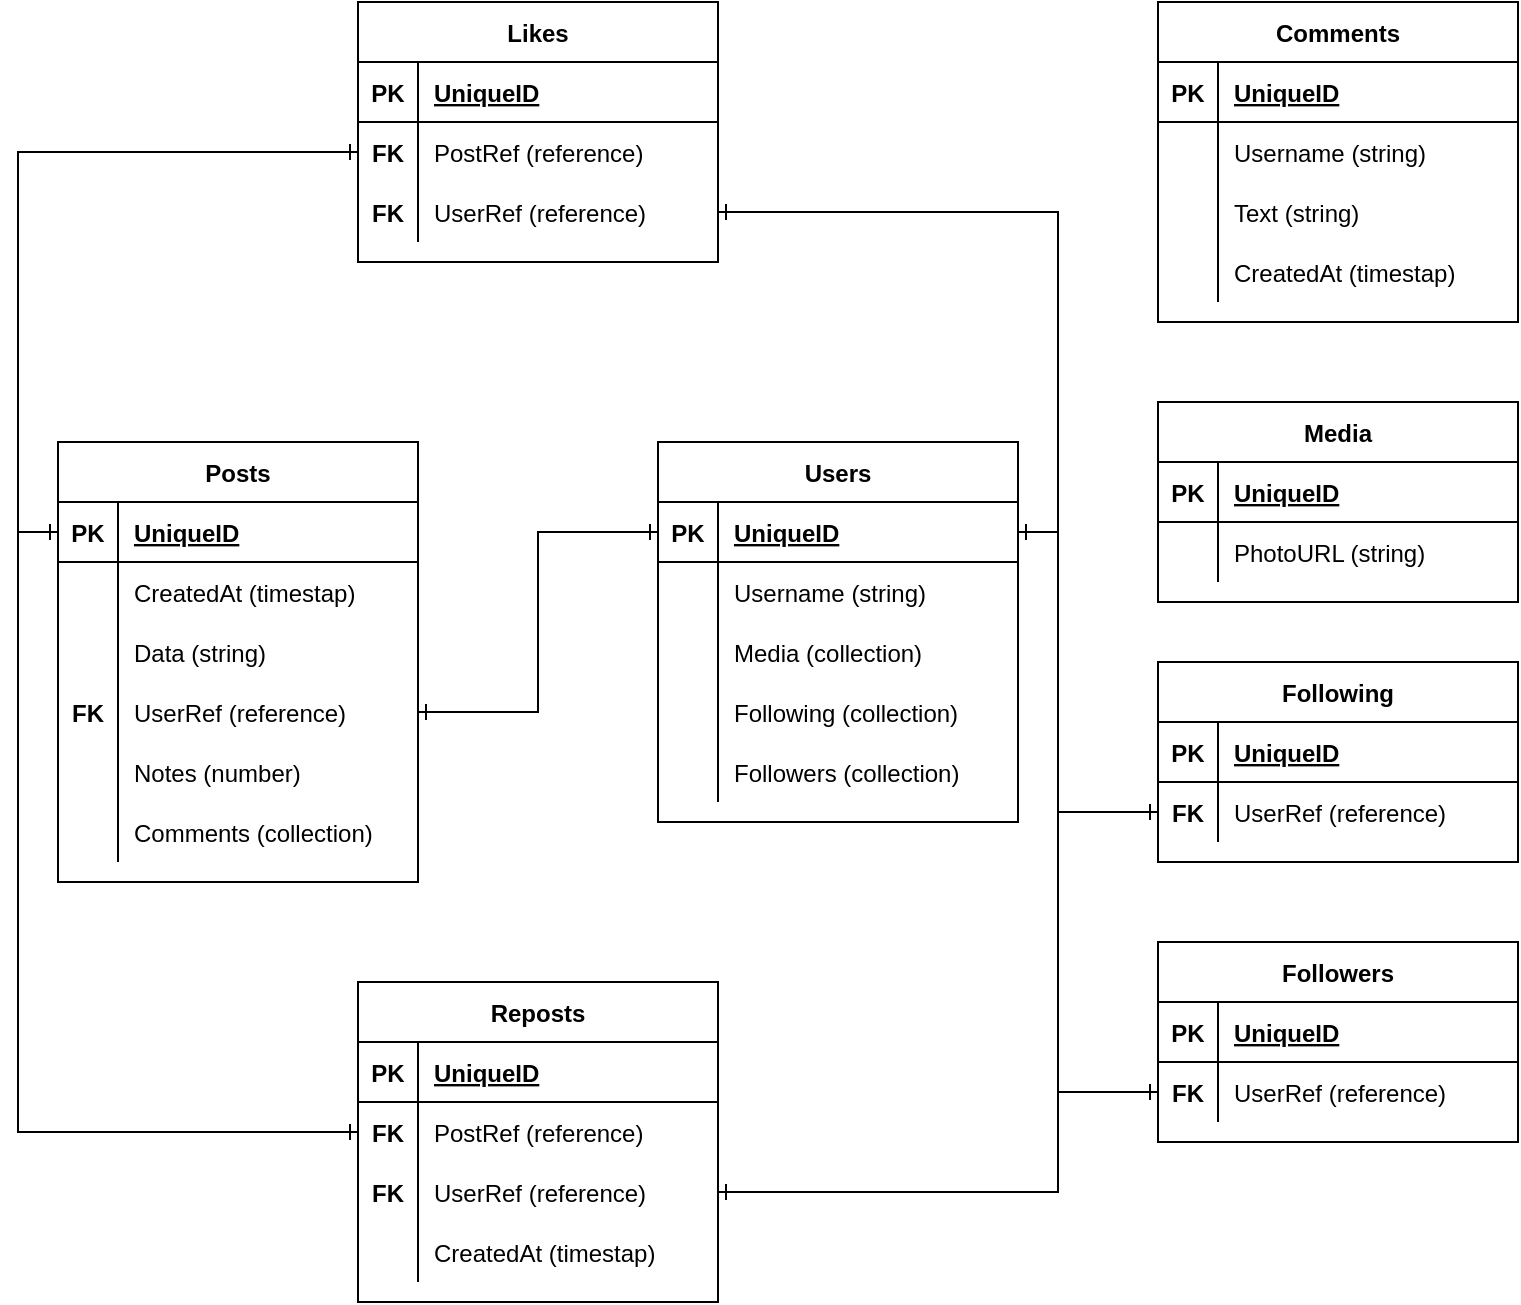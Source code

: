 <mxfile version="14.5.1" type="device"><diagram name="Page-1" id="e56a1550-8fbb-45ad-956c-1786394a9013"><mxGraphModel dx="1673" dy="1851" grid="1" gridSize="10" guides="1" tooltips="1" connect="1" arrows="1" fold="1" page="1" pageScale="1" pageWidth="1100" pageHeight="850" background="#ffffff" math="0" shadow="0"><root><mxCell id="0"/><mxCell id="1" parent="0"/><mxCell id="nrIOLG8lfCSA8BzkESVd-1" value="Posts" style="shape=table;startSize=30;container=1;collapsible=1;childLayout=tableLayout;fixedRows=1;rowLines=0;fontStyle=1;align=center;resizeLast=1;" vertex="1" parent="1"><mxGeometry x="130" y="140" width="180" height="220" as="geometry"/></mxCell><mxCell id="nrIOLG8lfCSA8BzkESVd-2" value="" style="shape=partialRectangle;collapsible=0;dropTarget=0;pointerEvents=0;fillColor=none;top=0;left=0;bottom=1;right=0;points=[[0,0.5],[1,0.5]];portConstraint=eastwest;" vertex="1" parent="nrIOLG8lfCSA8BzkESVd-1"><mxGeometry y="30" width="180" height="30" as="geometry"/></mxCell><mxCell id="nrIOLG8lfCSA8BzkESVd-3" value="PK" style="shape=partialRectangle;connectable=0;fillColor=none;top=0;left=0;bottom=0;right=0;fontStyle=1;overflow=hidden;" vertex="1" parent="nrIOLG8lfCSA8BzkESVd-2"><mxGeometry width="30" height="30" as="geometry"/></mxCell><mxCell id="nrIOLG8lfCSA8BzkESVd-4" value="UniqueID" style="shape=partialRectangle;connectable=0;fillColor=none;top=0;left=0;bottom=0;right=0;align=left;spacingLeft=6;fontStyle=5;overflow=hidden;" vertex="1" parent="nrIOLG8lfCSA8BzkESVd-2"><mxGeometry x="30" width="150" height="30" as="geometry"/></mxCell><mxCell id="nrIOLG8lfCSA8BzkESVd-5" value="" style="shape=partialRectangle;collapsible=0;dropTarget=0;pointerEvents=0;fillColor=none;top=0;left=0;bottom=0;right=0;points=[[0,0.5],[1,0.5]];portConstraint=eastwest;" vertex="1" parent="nrIOLG8lfCSA8BzkESVd-1"><mxGeometry y="60" width="180" height="30" as="geometry"/></mxCell><mxCell id="nrIOLG8lfCSA8BzkESVd-6" value="" style="shape=partialRectangle;connectable=0;fillColor=none;top=0;left=0;bottom=0;right=0;editable=1;overflow=hidden;" vertex="1" parent="nrIOLG8lfCSA8BzkESVd-5"><mxGeometry width="30" height="30" as="geometry"/></mxCell><mxCell id="nrIOLG8lfCSA8BzkESVd-7" value="CreatedAt (timestap)" style="shape=partialRectangle;connectable=0;fillColor=none;top=0;left=0;bottom=0;right=0;align=left;spacingLeft=6;overflow=hidden;" vertex="1" parent="nrIOLG8lfCSA8BzkESVd-5"><mxGeometry x="30" width="150" height="30" as="geometry"/></mxCell><mxCell id="nrIOLG8lfCSA8BzkESVd-8" value="" style="shape=partialRectangle;collapsible=0;dropTarget=0;pointerEvents=0;fillColor=none;top=0;left=0;bottom=0;right=0;points=[[0,0.5],[1,0.5]];portConstraint=eastwest;" vertex="1" parent="nrIOLG8lfCSA8BzkESVd-1"><mxGeometry y="90" width="180" height="30" as="geometry"/></mxCell><mxCell id="nrIOLG8lfCSA8BzkESVd-9" value="" style="shape=partialRectangle;connectable=0;fillColor=none;top=0;left=0;bottom=0;right=0;editable=1;overflow=hidden;" vertex="1" parent="nrIOLG8lfCSA8BzkESVd-8"><mxGeometry width="30" height="30" as="geometry"/></mxCell><mxCell id="nrIOLG8lfCSA8BzkESVd-10" value="Data (string)" style="shape=partialRectangle;connectable=0;fillColor=none;top=0;left=0;bottom=0;right=0;align=left;spacingLeft=6;overflow=hidden;" vertex="1" parent="nrIOLG8lfCSA8BzkESVd-8"><mxGeometry x="30" width="150" height="30" as="geometry"/></mxCell><mxCell id="nrIOLG8lfCSA8BzkESVd-11" value="" style="shape=partialRectangle;collapsible=0;dropTarget=0;pointerEvents=0;fillColor=none;top=0;left=0;bottom=0;right=0;points=[[0,0.5],[1,0.5]];portConstraint=eastwest;" vertex="1" parent="nrIOLG8lfCSA8BzkESVd-1"><mxGeometry y="120" width="180" height="30" as="geometry"/></mxCell><mxCell id="nrIOLG8lfCSA8BzkESVd-12" value="FK" style="shape=partialRectangle;connectable=0;fillColor=none;top=0;left=0;bottom=0;right=0;editable=1;overflow=hidden;fontStyle=1" vertex="1" parent="nrIOLG8lfCSA8BzkESVd-11"><mxGeometry width="30" height="30" as="geometry"/></mxCell><mxCell id="nrIOLG8lfCSA8BzkESVd-13" value="UserRef (reference)" style="shape=partialRectangle;connectable=0;fillColor=none;top=0;left=0;bottom=0;right=0;align=left;spacingLeft=6;overflow=hidden;" vertex="1" parent="nrIOLG8lfCSA8BzkESVd-11"><mxGeometry x="30" width="150" height="30" as="geometry"/></mxCell><mxCell id="nrIOLG8lfCSA8BzkESVd-73" value="" style="shape=partialRectangle;collapsible=0;dropTarget=0;pointerEvents=0;fillColor=none;top=0;left=0;bottom=0;right=0;points=[[0,0.5],[1,0.5]];portConstraint=eastwest;" vertex="1" parent="nrIOLG8lfCSA8BzkESVd-1"><mxGeometry y="150" width="180" height="30" as="geometry"/></mxCell><mxCell id="nrIOLG8lfCSA8BzkESVd-74" value="" style="shape=partialRectangle;connectable=0;fillColor=none;top=0;left=0;bottom=0;right=0;editable=1;overflow=hidden;" vertex="1" parent="nrIOLG8lfCSA8BzkESVd-73"><mxGeometry width="30" height="30" as="geometry"/></mxCell><mxCell id="nrIOLG8lfCSA8BzkESVd-75" value="Notes (number)" style="shape=partialRectangle;connectable=0;fillColor=none;top=0;left=0;bottom=0;right=0;align=left;spacingLeft=6;overflow=hidden;" vertex="1" parent="nrIOLG8lfCSA8BzkESVd-73"><mxGeometry x="30" width="150" height="30" as="geometry"/></mxCell><mxCell id="nrIOLG8lfCSA8BzkESVd-95" value="" style="shape=partialRectangle;collapsible=0;dropTarget=0;pointerEvents=0;fillColor=none;top=0;left=0;bottom=0;right=0;points=[[0,0.5],[1,0.5]];portConstraint=eastwest;" vertex="1" parent="nrIOLG8lfCSA8BzkESVd-1"><mxGeometry y="180" width="180" height="30" as="geometry"/></mxCell><mxCell id="nrIOLG8lfCSA8BzkESVd-96" value="" style="shape=partialRectangle;connectable=0;fillColor=none;top=0;left=0;bottom=0;right=0;editable=1;overflow=hidden;" vertex="1" parent="nrIOLG8lfCSA8BzkESVd-95"><mxGeometry width="30" height="30" as="geometry"/></mxCell><mxCell id="nrIOLG8lfCSA8BzkESVd-97" value="Comments (collection)" style="shape=partialRectangle;connectable=0;fillColor=none;top=0;left=0;bottom=0;right=0;align=left;spacingLeft=6;overflow=hidden;" vertex="1" parent="nrIOLG8lfCSA8BzkESVd-95"><mxGeometry x="30" width="150" height="30" as="geometry"/></mxCell><mxCell id="nrIOLG8lfCSA8BzkESVd-14" value="Users" style="shape=table;startSize=30;container=1;collapsible=1;childLayout=tableLayout;fixedRows=1;rowLines=0;fontStyle=1;align=center;resizeLast=1;" vertex="1" parent="1"><mxGeometry x="430" y="140" width="180" height="190" as="geometry"/></mxCell><mxCell id="nrIOLG8lfCSA8BzkESVd-15" value="" style="shape=partialRectangle;collapsible=0;dropTarget=0;pointerEvents=0;fillColor=none;top=0;left=0;bottom=1;right=0;points=[[0,0.5],[1,0.5]];portConstraint=eastwest;" vertex="1" parent="nrIOLG8lfCSA8BzkESVd-14"><mxGeometry y="30" width="180" height="30" as="geometry"/></mxCell><mxCell id="nrIOLG8lfCSA8BzkESVd-16" value="PK" style="shape=partialRectangle;connectable=0;fillColor=none;top=0;left=0;bottom=0;right=0;fontStyle=1;overflow=hidden;" vertex="1" parent="nrIOLG8lfCSA8BzkESVd-15"><mxGeometry width="30" height="30" as="geometry"/></mxCell><mxCell id="nrIOLG8lfCSA8BzkESVd-17" value="UniqueID" style="shape=partialRectangle;connectable=0;fillColor=none;top=0;left=0;bottom=0;right=0;align=left;spacingLeft=6;fontStyle=5;overflow=hidden;" vertex="1" parent="nrIOLG8lfCSA8BzkESVd-15"><mxGeometry x="30" width="150" height="30" as="geometry"/></mxCell><mxCell id="nrIOLG8lfCSA8BzkESVd-18" value="" style="shape=partialRectangle;collapsible=0;dropTarget=0;pointerEvents=0;fillColor=none;top=0;left=0;bottom=0;right=0;points=[[0,0.5],[1,0.5]];portConstraint=eastwest;" vertex="1" parent="nrIOLG8lfCSA8BzkESVd-14"><mxGeometry y="60" width="180" height="30" as="geometry"/></mxCell><mxCell id="nrIOLG8lfCSA8BzkESVd-19" value="" style="shape=partialRectangle;connectable=0;fillColor=none;top=0;left=0;bottom=0;right=0;editable=1;overflow=hidden;" vertex="1" parent="nrIOLG8lfCSA8BzkESVd-18"><mxGeometry width="30" height="30" as="geometry"/></mxCell><mxCell id="nrIOLG8lfCSA8BzkESVd-20" value="Username (string)" style="shape=partialRectangle;connectable=0;fillColor=none;top=0;left=0;bottom=0;right=0;align=left;spacingLeft=6;overflow=hidden;" vertex="1" parent="nrIOLG8lfCSA8BzkESVd-18"><mxGeometry x="30" width="150" height="30" as="geometry"/></mxCell><mxCell id="nrIOLG8lfCSA8BzkESVd-24" value="" style="shape=partialRectangle;collapsible=0;dropTarget=0;pointerEvents=0;fillColor=none;top=0;left=0;bottom=0;right=0;points=[[0,0.5],[1,0.5]];portConstraint=eastwest;" vertex="1" parent="nrIOLG8lfCSA8BzkESVd-14"><mxGeometry y="90" width="180" height="30" as="geometry"/></mxCell><mxCell id="nrIOLG8lfCSA8BzkESVd-25" value="" style="shape=partialRectangle;connectable=0;fillColor=none;top=0;left=0;bottom=0;right=0;editable=1;overflow=hidden;" vertex="1" parent="nrIOLG8lfCSA8BzkESVd-24"><mxGeometry width="30" height="30" as="geometry"/></mxCell><mxCell id="nrIOLG8lfCSA8BzkESVd-26" value="Media (collection)" style="shape=partialRectangle;connectable=0;fillColor=none;top=0;left=0;bottom=0;right=0;align=left;spacingLeft=6;overflow=hidden;" vertex="1" parent="nrIOLG8lfCSA8BzkESVd-24"><mxGeometry x="30" width="150" height="30" as="geometry"/></mxCell><mxCell id="nrIOLG8lfCSA8BzkESVd-89" value="" style="shape=partialRectangle;collapsible=0;dropTarget=0;pointerEvents=0;fillColor=none;top=0;left=0;bottom=0;right=0;points=[[0,0.5],[1,0.5]];portConstraint=eastwest;" vertex="1" parent="nrIOLG8lfCSA8BzkESVd-14"><mxGeometry y="120" width="180" height="30" as="geometry"/></mxCell><mxCell id="nrIOLG8lfCSA8BzkESVd-90" value="" style="shape=partialRectangle;connectable=0;fillColor=none;top=0;left=0;bottom=0;right=0;editable=1;overflow=hidden;" vertex="1" parent="nrIOLG8lfCSA8BzkESVd-89"><mxGeometry width="30" height="30" as="geometry"/></mxCell><mxCell id="nrIOLG8lfCSA8BzkESVd-91" value="Following (collection)" style="shape=partialRectangle;connectable=0;fillColor=none;top=0;left=0;bottom=0;right=0;align=left;spacingLeft=6;overflow=hidden;" vertex="1" parent="nrIOLG8lfCSA8BzkESVd-89"><mxGeometry x="30" width="150" height="30" as="geometry"/></mxCell><mxCell id="nrIOLG8lfCSA8BzkESVd-92" value="" style="shape=partialRectangle;collapsible=0;dropTarget=0;pointerEvents=0;fillColor=none;top=0;left=0;bottom=0;right=0;points=[[0,0.5],[1,0.5]];portConstraint=eastwest;" vertex="1" parent="nrIOLG8lfCSA8BzkESVd-14"><mxGeometry y="150" width="180" height="30" as="geometry"/></mxCell><mxCell id="nrIOLG8lfCSA8BzkESVd-93" value="" style="shape=partialRectangle;connectable=0;fillColor=none;top=0;left=0;bottom=0;right=0;editable=1;overflow=hidden;" vertex="1" parent="nrIOLG8lfCSA8BzkESVd-92"><mxGeometry width="30" height="30" as="geometry"/></mxCell><mxCell id="nrIOLG8lfCSA8BzkESVd-94" value="Followers (collection)" style="shape=partialRectangle;connectable=0;fillColor=none;top=0;left=0;bottom=0;right=0;align=left;spacingLeft=6;overflow=hidden;" vertex="1" parent="nrIOLG8lfCSA8BzkESVd-92"><mxGeometry x="30" width="150" height="30" as="geometry"/></mxCell><mxCell id="nrIOLG8lfCSA8BzkESVd-40" value="Likes" style="shape=table;startSize=30;container=1;collapsible=1;childLayout=tableLayout;fixedRows=1;rowLines=0;fontStyle=1;align=center;resizeLast=1;" vertex="1" parent="1"><mxGeometry x="280" y="-80" width="180" height="130" as="geometry"/></mxCell><mxCell id="nrIOLG8lfCSA8BzkESVd-41" value="" style="shape=partialRectangle;collapsible=0;dropTarget=0;pointerEvents=0;fillColor=none;top=0;left=0;bottom=1;right=0;points=[[0,0.5],[1,0.5]];portConstraint=eastwest;" vertex="1" parent="nrIOLG8lfCSA8BzkESVd-40"><mxGeometry y="30" width="180" height="30" as="geometry"/></mxCell><mxCell id="nrIOLG8lfCSA8BzkESVd-42" value="PK" style="shape=partialRectangle;connectable=0;fillColor=none;top=0;left=0;bottom=0;right=0;fontStyle=1;overflow=hidden;" vertex="1" parent="nrIOLG8lfCSA8BzkESVd-41"><mxGeometry width="30" height="30" as="geometry"/></mxCell><mxCell id="nrIOLG8lfCSA8BzkESVd-43" value="UniqueID" style="shape=partialRectangle;connectable=0;fillColor=none;top=0;left=0;bottom=0;right=0;align=left;spacingLeft=6;fontStyle=5;overflow=hidden;" vertex="1" parent="nrIOLG8lfCSA8BzkESVd-41"><mxGeometry x="30" width="150" height="30" as="geometry"/></mxCell><mxCell id="nrIOLG8lfCSA8BzkESVd-44" value="" style="shape=partialRectangle;collapsible=0;dropTarget=0;pointerEvents=0;fillColor=none;top=0;left=0;bottom=0;right=0;points=[[0,0.5],[1,0.5]];portConstraint=eastwest;" vertex="1" parent="nrIOLG8lfCSA8BzkESVd-40"><mxGeometry y="60" width="180" height="30" as="geometry"/></mxCell><mxCell id="nrIOLG8lfCSA8BzkESVd-45" value="FK" style="shape=partialRectangle;connectable=0;fillColor=none;top=0;left=0;bottom=0;right=0;editable=1;overflow=hidden;fontStyle=1" vertex="1" parent="nrIOLG8lfCSA8BzkESVd-44"><mxGeometry width="30" height="30" as="geometry"/></mxCell><mxCell id="nrIOLG8lfCSA8BzkESVd-46" value="PostRef (reference)" style="shape=partialRectangle;connectable=0;fillColor=none;top=0;left=0;bottom=0;right=0;align=left;spacingLeft=6;overflow=hidden;" vertex="1" parent="nrIOLG8lfCSA8BzkESVd-44"><mxGeometry x="30" width="150" height="30" as="geometry"/></mxCell><mxCell id="nrIOLG8lfCSA8BzkESVd-47" value="" style="shape=partialRectangle;collapsible=0;dropTarget=0;pointerEvents=0;fillColor=none;top=0;left=0;bottom=0;right=0;points=[[0,0.5],[1,0.5]];portConstraint=eastwest;" vertex="1" parent="nrIOLG8lfCSA8BzkESVd-40"><mxGeometry y="90" width="180" height="30" as="geometry"/></mxCell><mxCell id="nrIOLG8lfCSA8BzkESVd-48" value="FK" style="shape=partialRectangle;connectable=0;fillColor=none;top=0;left=0;bottom=0;right=0;editable=1;overflow=hidden;fontStyle=1" vertex="1" parent="nrIOLG8lfCSA8BzkESVd-47"><mxGeometry width="30" height="30" as="geometry"/></mxCell><mxCell id="nrIOLG8lfCSA8BzkESVd-49" value="UserRef (reference)" style="shape=partialRectangle;connectable=0;fillColor=none;top=0;left=0;bottom=0;right=0;align=left;spacingLeft=6;overflow=hidden;" vertex="1" parent="nrIOLG8lfCSA8BzkESVd-47"><mxGeometry x="30" width="150" height="30" as="geometry"/></mxCell><mxCell id="nrIOLG8lfCSA8BzkESVd-53" value="Reposts" style="shape=table;startSize=30;container=1;collapsible=1;childLayout=tableLayout;fixedRows=1;rowLines=0;fontStyle=1;align=center;resizeLast=1;" vertex="1" parent="1"><mxGeometry x="280" y="410" width="180" height="160" as="geometry"/></mxCell><mxCell id="nrIOLG8lfCSA8BzkESVd-54" value="" style="shape=partialRectangle;collapsible=0;dropTarget=0;pointerEvents=0;fillColor=none;top=0;left=0;bottom=1;right=0;points=[[0,0.5],[1,0.5]];portConstraint=eastwest;" vertex="1" parent="nrIOLG8lfCSA8BzkESVd-53"><mxGeometry y="30" width="180" height="30" as="geometry"/></mxCell><mxCell id="nrIOLG8lfCSA8BzkESVd-55" value="PK" style="shape=partialRectangle;connectable=0;fillColor=none;top=0;left=0;bottom=0;right=0;fontStyle=1;overflow=hidden;" vertex="1" parent="nrIOLG8lfCSA8BzkESVd-54"><mxGeometry width="30" height="30" as="geometry"/></mxCell><mxCell id="nrIOLG8lfCSA8BzkESVd-56" value="UniqueID" style="shape=partialRectangle;connectable=0;fillColor=none;top=0;left=0;bottom=0;right=0;align=left;spacingLeft=6;fontStyle=5;overflow=hidden;" vertex="1" parent="nrIOLG8lfCSA8BzkESVd-54"><mxGeometry x="30" width="150" height="30" as="geometry"/></mxCell><mxCell id="nrIOLG8lfCSA8BzkESVd-57" value="" style="shape=partialRectangle;collapsible=0;dropTarget=0;pointerEvents=0;fillColor=none;top=0;left=0;bottom=0;right=0;points=[[0,0.5],[1,0.5]];portConstraint=eastwest;" vertex="1" parent="nrIOLG8lfCSA8BzkESVd-53"><mxGeometry y="60" width="180" height="30" as="geometry"/></mxCell><mxCell id="nrIOLG8lfCSA8BzkESVd-58" value="FK" style="shape=partialRectangle;connectable=0;fillColor=none;top=0;left=0;bottom=0;right=0;editable=1;overflow=hidden;fontStyle=1" vertex="1" parent="nrIOLG8lfCSA8BzkESVd-57"><mxGeometry width="30" height="30" as="geometry"/></mxCell><mxCell id="nrIOLG8lfCSA8BzkESVd-59" value="PostRef (reference)" style="shape=partialRectangle;connectable=0;fillColor=none;top=0;left=0;bottom=0;right=0;align=left;spacingLeft=6;overflow=hidden;" vertex="1" parent="nrIOLG8lfCSA8BzkESVd-57"><mxGeometry x="30" width="150" height="30" as="geometry"/></mxCell><mxCell id="nrIOLG8lfCSA8BzkESVd-60" value="" style="shape=partialRectangle;collapsible=0;dropTarget=0;pointerEvents=0;fillColor=none;top=0;left=0;bottom=0;right=0;points=[[0,0.5],[1,0.5]];portConstraint=eastwest;" vertex="1" parent="nrIOLG8lfCSA8BzkESVd-53"><mxGeometry y="90" width="180" height="30" as="geometry"/></mxCell><mxCell id="nrIOLG8lfCSA8BzkESVd-61" value="FK" style="shape=partialRectangle;connectable=0;fillColor=none;top=0;left=0;bottom=0;right=0;editable=1;overflow=hidden;fontStyle=1" vertex="1" parent="nrIOLG8lfCSA8BzkESVd-60"><mxGeometry width="30" height="30" as="geometry"/></mxCell><mxCell id="nrIOLG8lfCSA8BzkESVd-62" value="UserRef (reference)" style="shape=partialRectangle;connectable=0;fillColor=none;top=0;left=0;bottom=0;right=0;align=left;spacingLeft=6;overflow=hidden;" vertex="1" parent="nrIOLG8lfCSA8BzkESVd-60"><mxGeometry x="30" width="150" height="30" as="geometry"/></mxCell><mxCell id="nrIOLG8lfCSA8BzkESVd-70" value="" style="shape=partialRectangle;collapsible=0;dropTarget=0;pointerEvents=0;fillColor=none;top=0;left=0;bottom=0;right=0;points=[[0,0.5],[1,0.5]];portConstraint=eastwest;" vertex="1" parent="nrIOLG8lfCSA8BzkESVd-53"><mxGeometry y="120" width="180" height="30" as="geometry"/></mxCell><mxCell id="nrIOLG8lfCSA8BzkESVd-71" value="" style="shape=partialRectangle;connectable=0;fillColor=none;top=0;left=0;bottom=0;right=0;editable=1;overflow=hidden;" vertex="1" parent="nrIOLG8lfCSA8BzkESVd-70"><mxGeometry width="30" height="30" as="geometry"/></mxCell><mxCell id="nrIOLG8lfCSA8BzkESVd-72" value="CreatedAt (timestap)" style="shape=partialRectangle;connectable=0;fillColor=none;top=0;left=0;bottom=0;right=0;align=left;spacingLeft=6;overflow=hidden;" vertex="1" parent="nrIOLG8lfCSA8BzkESVd-70"><mxGeometry x="30" width="150" height="30" as="geometry"/></mxCell><mxCell id="nrIOLG8lfCSA8BzkESVd-67" style="edgeStyle=orthogonalEdgeStyle;rounded=0;orthogonalLoop=1;jettySize=auto;html=1;entryX=0;entryY=0.5;entryDx=0;entryDy=0;endArrow=ERone;endFill=0;startArrow=ERone;startFill=0;" edge="1" parent="1" source="nrIOLG8lfCSA8BzkESVd-11" target="nrIOLG8lfCSA8BzkESVd-15"><mxGeometry relative="1" as="geometry"/></mxCell><mxCell id="nrIOLG8lfCSA8BzkESVd-68" style="edgeStyle=orthogonalEdgeStyle;rounded=0;orthogonalLoop=1;jettySize=auto;html=1;entryX=0;entryY=0.5;entryDx=0;entryDy=0;startArrow=ERone;startFill=0;endArrow=ERone;endFill=0;" edge="1" parent="1" source="nrIOLG8lfCSA8BzkESVd-57" target="nrIOLG8lfCSA8BzkESVd-2"><mxGeometry relative="1" as="geometry"/></mxCell><mxCell id="nrIOLG8lfCSA8BzkESVd-69" style="edgeStyle=orthogonalEdgeStyle;rounded=0;orthogonalLoop=1;jettySize=auto;html=1;entryX=1;entryY=0.5;entryDx=0;entryDy=0;startArrow=ERone;startFill=0;endArrow=ERone;endFill=0;" edge="1" parent="1" source="nrIOLG8lfCSA8BzkESVd-60" target="nrIOLG8lfCSA8BzkESVd-15"><mxGeometry relative="1" as="geometry"/></mxCell><mxCell id="nrIOLG8lfCSA8BzkESVd-98" style="edgeStyle=orthogonalEdgeStyle;rounded=0;orthogonalLoop=1;jettySize=auto;html=1;exitX=0;exitY=0.5;exitDx=0;exitDy=0;entryX=0;entryY=0.5;entryDx=0;entryDy=0;startArrow=ERone;startFill=0;endArrow=ERone;endFill=0;" edge="1" parent="1" source="nrIOLG8lfCSA8BzkESVd-44" target="nrIOLG8lfCSA8BzkESVd-2"><mxGeometry relative="1" as="geometry"/></mxCell><mxCell id="nrIOLG8lfCSA8BzkESVd-99" style="edgeStyle=orthogonalEdgeStyle;rounded=0;orthogonalLoop=1;jettySize=auto;html=1;entryX=1;entryY=0.5;entryDx=0;entryDy=0;startArrow=ERone;startFill=0;endArrow=ERone;endFill=0;" edge="1" parent="1" source="nrIOLG8lfCSA8BzkESVd-47" target="nrIOLG8lfCSA8BzkESVd-15"><mxGeometry relative="1" as="geometry"/></mxCell><mxCell id="nrIOLG8lfCSA8BzkESVd-100" value="Comments" style="shape=table;startSize=30;container=1;collapsible=1;childLayout=tableLayout;fixedRows=1;rowLines=0;fontStyle=1;align=center;resizeLast=1;" vertex="1" parent="1"><mxGeometry x="680" y="-80" width="180" height="160" as="geometry"/></mxCell><mxCell id="nrIOLG8lfCSA8BzkESVd-101" value="" style="shape=partialRectangle;collapsible=0;dropTarget=0;pointerEvents=0;fillColor=none;top=0;left=0;bottom=1;right=0;points=[[0,0.5],[1,0.5]];portConstraint=eastwest;" vertex="1" parent="nrIOLG8lfCSA8BzkESVd-100"><mxGeometry y="30" width="180" height="30" as="geometry"/></mxCell><mxCell id="nrIOLG8lfCSA8BzkESVd-102" value="PK" style="shape=partialRectangle;connectable=0;fillColor=none;top=0;left=0;bottom=0;right=0;fontStyle=1;overflow=hidden;" vertex="1" parent="nrIOLG8lfCSA8BzkESVd-101"><mxGeometry width="30" height="30" as="geometry"/></mxCell><mxCell id="nrIOLG8lfCSA8BzkESVd-103" value="UniqueID" style="shape=partialRectangle;connectable=0;fillColor=none;top=0;left=0;bottom=0;right=0;align=left;spacingLeft=6;fontStyle=5;overflow=hidden;" vertex="1" parent="nrIOLG8lfCSA8BzkESVd-101"><mxGeometry x="30" width="150" height="30" as="geometry"/></mxCell><mxCell id="nrIOLG8lfCSA8BzkESVd-104" value="" style="shape=partialRectangle;collapsible=0;dropTarget=0;pointerEvents=0;fillColor=none;top=0;left=0;bottom=0;right=0;points=[[0,0.5],[1,0.5]];portConstraint=eastwest;" vertex="1" parent="nrIOLG8lfCSA8BzkESVd-100"><mxGeometry y="60" width="180" height="30" as="geometry"/></mxCell><mxCell id="nrIOLG8lfCSA8BzkESVd-105" value="" style="shape=partialRectangle;connectable=0;fillColor=none;top=0;left=0;bottom=0;right=0;editable=1;overflow=hidden;" vertex="1" parent="nrIOLG8lfCSA8BzkESVd-104"><mxGeometry width="30" height="30" as="geometry"/></mxCell><mxCell id="nrIOLG8lfCSA8BzkESVd-106" value="Username (string)" style="shape=partialRectangle;connectable=0;fillColor=none;top=0;left=0;bottom=0;right=0;align=left;spacingLeft=6;overflow=hidden;" vertex="1" parent="nrIOLG8lfCSA8BzkESVd-104"><mxGeometry x="30" width="150" height="30" as="geometry"/></mxCell><mxCell id="nrIOLG8lfCSA8BzkESVd-107" value="" style="shape=partialRectangle;collapsible=0;dropTarget=0;pointerEvents=0;fillColor=none;top=0;left=0;bottom=0;right=0;points=[[0,0.5],[1,0.5]];portConstraint=eastwest;" vertex="1" parent="nrIOLG8lfCSA8BzkESVd-100"><mxGeometry y="90" width="180" height="30" as="geometry"/></mxCell><mxCell id="nrIOLG8lfCSA8BzkESVd-108" value="" style="shape=partialRectangle;connectable=0;fillColor=none;top=0;left=0;bottom=0;right=0;editable=1;overflow=hidden;" vertex="1" parent="nrIOLG8lfCSA8BzkESVd-107"><mxGeometry width="30" height="30" as="geometry"/></mxCell><mxCell id="nrIOLG8lfCSA8BzkESVd-109" value="Text (string)" style="shape=partialRectangle;connectable=0;fillColor=none;top=0;left=0;bottom=0;right=0;align=left;spacingLeft=6;overflow=hidden;" vertex="1" parent="nrIOLG8lfCSA8BzkESVd-107"><mxGeometry x="30" width="150" height="30" as="geometry"/></mxCell><mxCell id="nrIOLG8lfCSA8BzkESVd-110" value="" style="shape=partialRectangle;collapsible=0;dropTarget=0;pointerEvents=0;fillColor=none;top=0;left=0;bottom=0;right=0;points=[[0,0.5],[1,0.5]];portConstraint=eastwest;" vertex="1" parent="nrIOLG8lfCSA8BzkESVd-100"><mxGeometry y="120" width="180" height="30" as="geometry"/></mxCell><mxCell id="nrIOLG8lfCSA8BzkESVd-111" value="" style="shape=partialRectangle;connectable=0;fillColor=none;top=0;left=0;bottom=0;right=0;editable=1;overflow=hidden;" vertex="1" parent="nrIOLG8lfCSA8BzkESVd-110"><mxGeometry width="30" height="30" as="geometry"/></mxCell><mxCell id="nrIOLG8lfCSA8BzkESVd-112" value="CreatedAt (timestap)" style="shape=partialRectangle;connectable=0;fillColor=none;top=0;left=0;bottom=0;right=0;align=left;spacingLeft=6;overflow=hidden;" vertex="1" parent="nrIOLG8lfCSA8BzkESVd-110"><mxGeometry x="30" width="150" height="30" as="geometry"/></mxCell><mxCell id="nrIOLG8lfCSA8BzkESVd-113" value="Media" style="shape=table;startSize=30;container=1;collapsible=1;childLayout=tableLayout;fixedRows=1;rowLines=0;fontStyle=1;align=center;resizeLast=1;" vertex="1" parent="1"><mxGeometry x="680" y="120" width="180" height="100" as="geometry"/></mxCell><mxCell id="nrIOLG8lfCSA8BzkESVd-114" value="" style="shape=partialRectangle;collapsible=0;dropTarget=0;pointerEvents=0;fillColor=none;top=0;left=0;bottom=1;right=0;points=[[0,0.5],[1,0.5]];portConstraint=eastwest;" vertex="1" parent="nrIOLG8lfCSA8BzkESVd-113"><mxGeometry y="30" width="180" height="30" as="geometry"/></mxCell><mxCell id="nrIOLG8lfCSA8BzkESVd-115" value="PK" style="shape=partialRectangle;connectable=0;fillColor=none;top=0;left=0;bottom=0;right=0;fontStyle=1;overflow=hidden;" vertex="1" parent="nrIOLG8lfCSA8BzkESVd-114"><mxGeometry width="30" height="30" as="geometry"/></mxCell><mxCell id="nrIOLG8lfCSA8BzkESVd-116" value="UniqueID" style="shape=partialRectangle;connectable=0;fillColor=none;top=0;left=0;bottom=0;right=0;align=left;spacingLeft=6;fontStyle=5;overflow=hidden;" vertex="1" parent="nrIOLG8lfCSA8BzkESVd-114"><mxGeometry x="30" width="150" height="30" as="geometry"/></mxCell><mxCell id="nrIOLG8lfCSA8BzkESVd-117" value="" style="shape=partialRectangle;collapsible=0;dropTarget=0;pointerEvents=0;fillColor=none;top=0;left=0;bottom=0;right=0;points=[[0,0.5],[1,0.5]];portConstraint=eastwest;" vertex="1" parent="nrIOLG8lfCSA8BzkESVd-113"><mxGeometry y="60" width="180" height="30" as="geometry"/></mxCell><mxCell id="nrIOLG8lfCSA8BzkESVd-118" value="" style="shape=partialRectangle;connectable=0;fillColor=none;top=0;left=0;bottom=0;right=0;editable=1;overflow=hidden;" vertex="1" parent="nrIOLG8lfCSA8BzkESVd-117"><mxGeometry width="30" height="30" as="geometry"/></mxCell><mxCell id="nrIOLG8lfCSA8BzkESVd-119" value="PhotoURL (string)" style="shape=partialRectangle;connectable=0;fillColor=none;top=0;left=0;bottom=0;right=0;align=left;spacingLeft=6;overflow=hidden;" vertex="1" parent="nrIOLG8lfCSA8BzkESVd-117"><mxGeometry x="30" width="150" height="30" as="geometry"/></mxCell><mxCell id="nrIOLG8lfCSA8BzkESVd-126" value="Following" style="shape=table;startSize=30;container=1;collapsible=1;childLayout=tableLayout;fixedRows=1;rowLines=0;fontStyle=1;align=center;resizeLast=1;" vertex="1" parent="1"><mxGeometry x="680" y="250" width="180" height="100" as="geometry"/></mxCell><mxCell id="nrIOLG8lfCSA8BzkESVd-127" value="" style="shape=partialRectangle;collapsible=0;dropTarget=0;pointerEvents=0;fillColor=none;top=0;left=0;bottom=1;right=0;points=[[0,0.5],[1,0.5]];portConstraint=eastwest;" vertex="1" parent="nrIOLG8lfCSA8BzkESVd-126"><mxGeometry y="30" width="180" height="30" as="geometry"/></mxCell><mxCell id="nrIOLG8lfCSA8BzkESVd-128" value="PK" style="shape=partialRectangle;connectable=0;fillColor=none;top=0;left=0;bottom=0;right=0;fontStyle=1;overflow=hidden;" vertex="1" parent="nrIOLG8lfCSA8BzkESVd-127"><mxGeometry width="30" height="30" as="geometry"/></mxCell><mxCell id="nrIOLG8lfCSA8BzkESVd-129" value="UniqueID" style="shape=partialRectangle;connectable=0;fillColor=none;top=0;left=0;bottom=0;right=0;align=left;spacingLeft=6;fontStyle=5;overflow=hidden;" vertex="1" parent="nrIOLG8lfCSA8BzkESVd-127"><mxGeometry x="30" width="150" height="30" as="geometry"/></mxCell><mxCell id="nrIOLG8lfCSA8BzkESVd-130" value="" style="shape=partialRectangle;collapsible=0;dropTarget=0;pointerEvents=0;fillColor=none;top=0;left=0;bottom=0;right=0;points=[[0,0.5],[1,0.5]];portConstraint=eastwest;" vertex="1" parent="nrIOLG8lfCSA8BzkESVd-126"><mxGeometry y="60" width="180" height="30" as="geometry"/></mxCell><mxCell id="nrIOLG8lfCSA8BzkESVd-131" value="FK" style="shape=partialRectangle;connectable=0;fillColor=none;top=0;left=0;bottom=0;right=0;editable=1;overflow=hidden;fontStyle=1" vertex="1" parent="nrIOLG8lfCSA8BzkESVd-130"><mxGeometry width="30" height="30" as="geometry"/></mxCell><mxCell id="nrIOLG8lfCSA8BzkESVd-132" value="UserRef (reference)" style="shape=partialRectangle;connectable=0;fillColor=none;top=0;left=0;bottom=0;right=0;align=left;spacingLeft=6;overflow=hidden;" vertex="1" parent="nrIOLG8lfCSA8BzkESVd-130"><mxGeometry x="30" width="150" height="30" as="geometry"/></mxCell><mxCell id="nrIOLG8lfCSA8BzkESVd-139" value="Followers" style="shape=table;startSize=30;container=1;collapsible=1;childLayout=tableLayout;fixedRows=1;rowLines=0;fontStyle=1;align=center;resizeLast=1;" vertex="1" parent="1"><mxGeometry x="680" y="390" width="180" height="100" as="geometry"/></mxCell><mxCell id="nrIOLG8lfCSA8BzkESVd-140" value="" style="shape=partialRectangle;collapsible=0;dropTarget=0;pointerEvents=0;fillColor=none;top=0;left=0;bottom=1;right=0;points=[[0,0.5],[1,0.5]];portConstraint=eastwest;" vertex="1" parent="nrIOLG8lfCSA8BzkESVd-139"><mxGeometry y="30" width="180" height="30" as="geometry"/></mxCell><mxCell id="nrIOLG8lfCSA8BzkESVd-141" value="PK" style="shape=partialRectangle;connectable=0;fillColor=none;top=0;left=0;bottom=0;right=0;fontStyle=1;overflow=hidden;" vertex="1" parent="nrIOLG8lfCSA8BzkESVd-140"><mxGeometry width="30" height="30" as="geometry"/></mxCell><mxCell id="nrIOLG8lfCSA8BzkESVd-142" value="UniqueID" style="shape=partialRectangle;connectable=0;fillColor=none;top=0;left=0;bottom=0;right=0;align=left;spacingLeft=6;fontStyle=5;overflow=hidden;" vertex="1" parent="nrIOLG8lfCSA8BzkESVd-140"><mxGeometry x="30" width="150" height="30" as="geometry"/></mxCell><mxCell id="nrIOLG8lfCSA8BzkESVd-143" value="" style="shape=partialRectangle;collapsible=0;dropTarget=0;pointerEvents=0;fillColor=none;top=0;left=0;bottom=0;right=0;points=[[0,0.5],[1,0.5]];portConstraint=eastwest;" vertex="1" parent="nrIOLG8lfCSA8BzkESVd-139"><mxGeometry y="60" width="180" height="30" as="geometry"/></mxCell><mxCell id="nrIOLG8lfCSA8BzkESVd-144" value="FK" style="shape=partialRectangle;connectable=0;fillColor=none;top=0;left=0;bottom=0;right=0;editable=1;overflow=hidden;fontStyle=1" vertex="1" parent="nrIOLG8lfCSA8BzkESVd-143"><mxGeometry width="30" height="30" as="geometry"/></mxCell><mxCell id="nrIOLG8lfCSA8BzkESVd-145" value="UserRef (reference)" style="shape=partialRectangle;connectable=0;fillColor=none;top=0;left=0;bottom=0;right=0;align=left;spacingLeft=6;overflow=hidden;" vertex="1" parent="nrIOLG8lfCSA8BzkESVd-143"><mxGeometry x="30" width="150" height="30" as="geometry"/></mxCell><mxCell id="nrIOLG8lfCSA8BzkESVd-153" style="edgeStyle=orthogonalEdgeStyle;rounded=0;orthogonalLoop=1;jettySize=auto;html=1;exitX=0;exitY=0.5;exitDx=0;exitDy=0;entryX=1;entryY=0.5;entryDx=0;entryDy=0;startArrow=ERone;startFill=0;endArrow=ERone;endFill=0;" edge="1" parent="1" source="nrIOLG8lfCSA8BzkESVd-130" target="nrIOLG8lfCSA8BzkESVd-15"><mxGeometry relative="1" as="geometry"><Array as="points"><mxPoint x="630" y="325"/><mxPoint x="630" y="185"/></Array></mxGeometry></mxCell><mxCell id="nrIOLG8lfCSA8BzkESVd-154" style="edgeStyle=orthogonalEdgeStyle;rounded=0;orthogonalLoop=1;jettySize=auto;html=1;exitX=0;exitY=0.5;exitDx=0;exitDy=0;entryX=1;entryY=0.5;entryDx=0;entryDy=0;startArrow=ERone;startFill=0;endArrow=ERone;endFill=0;" edge="1" parent="1" source="nrIOLG8lfCSA8BzkESVd-143" target="nrIOLG8lfCSA8BzkESVd-15"><mxGeometry relative="1" as="geometry"><Array as="points"><mxPoint x="630" y="465"/><mxPoint x="630" y="185"/></Array></mxGeometry></mxCell></root></mxGraphModel></diagram></mxfile>